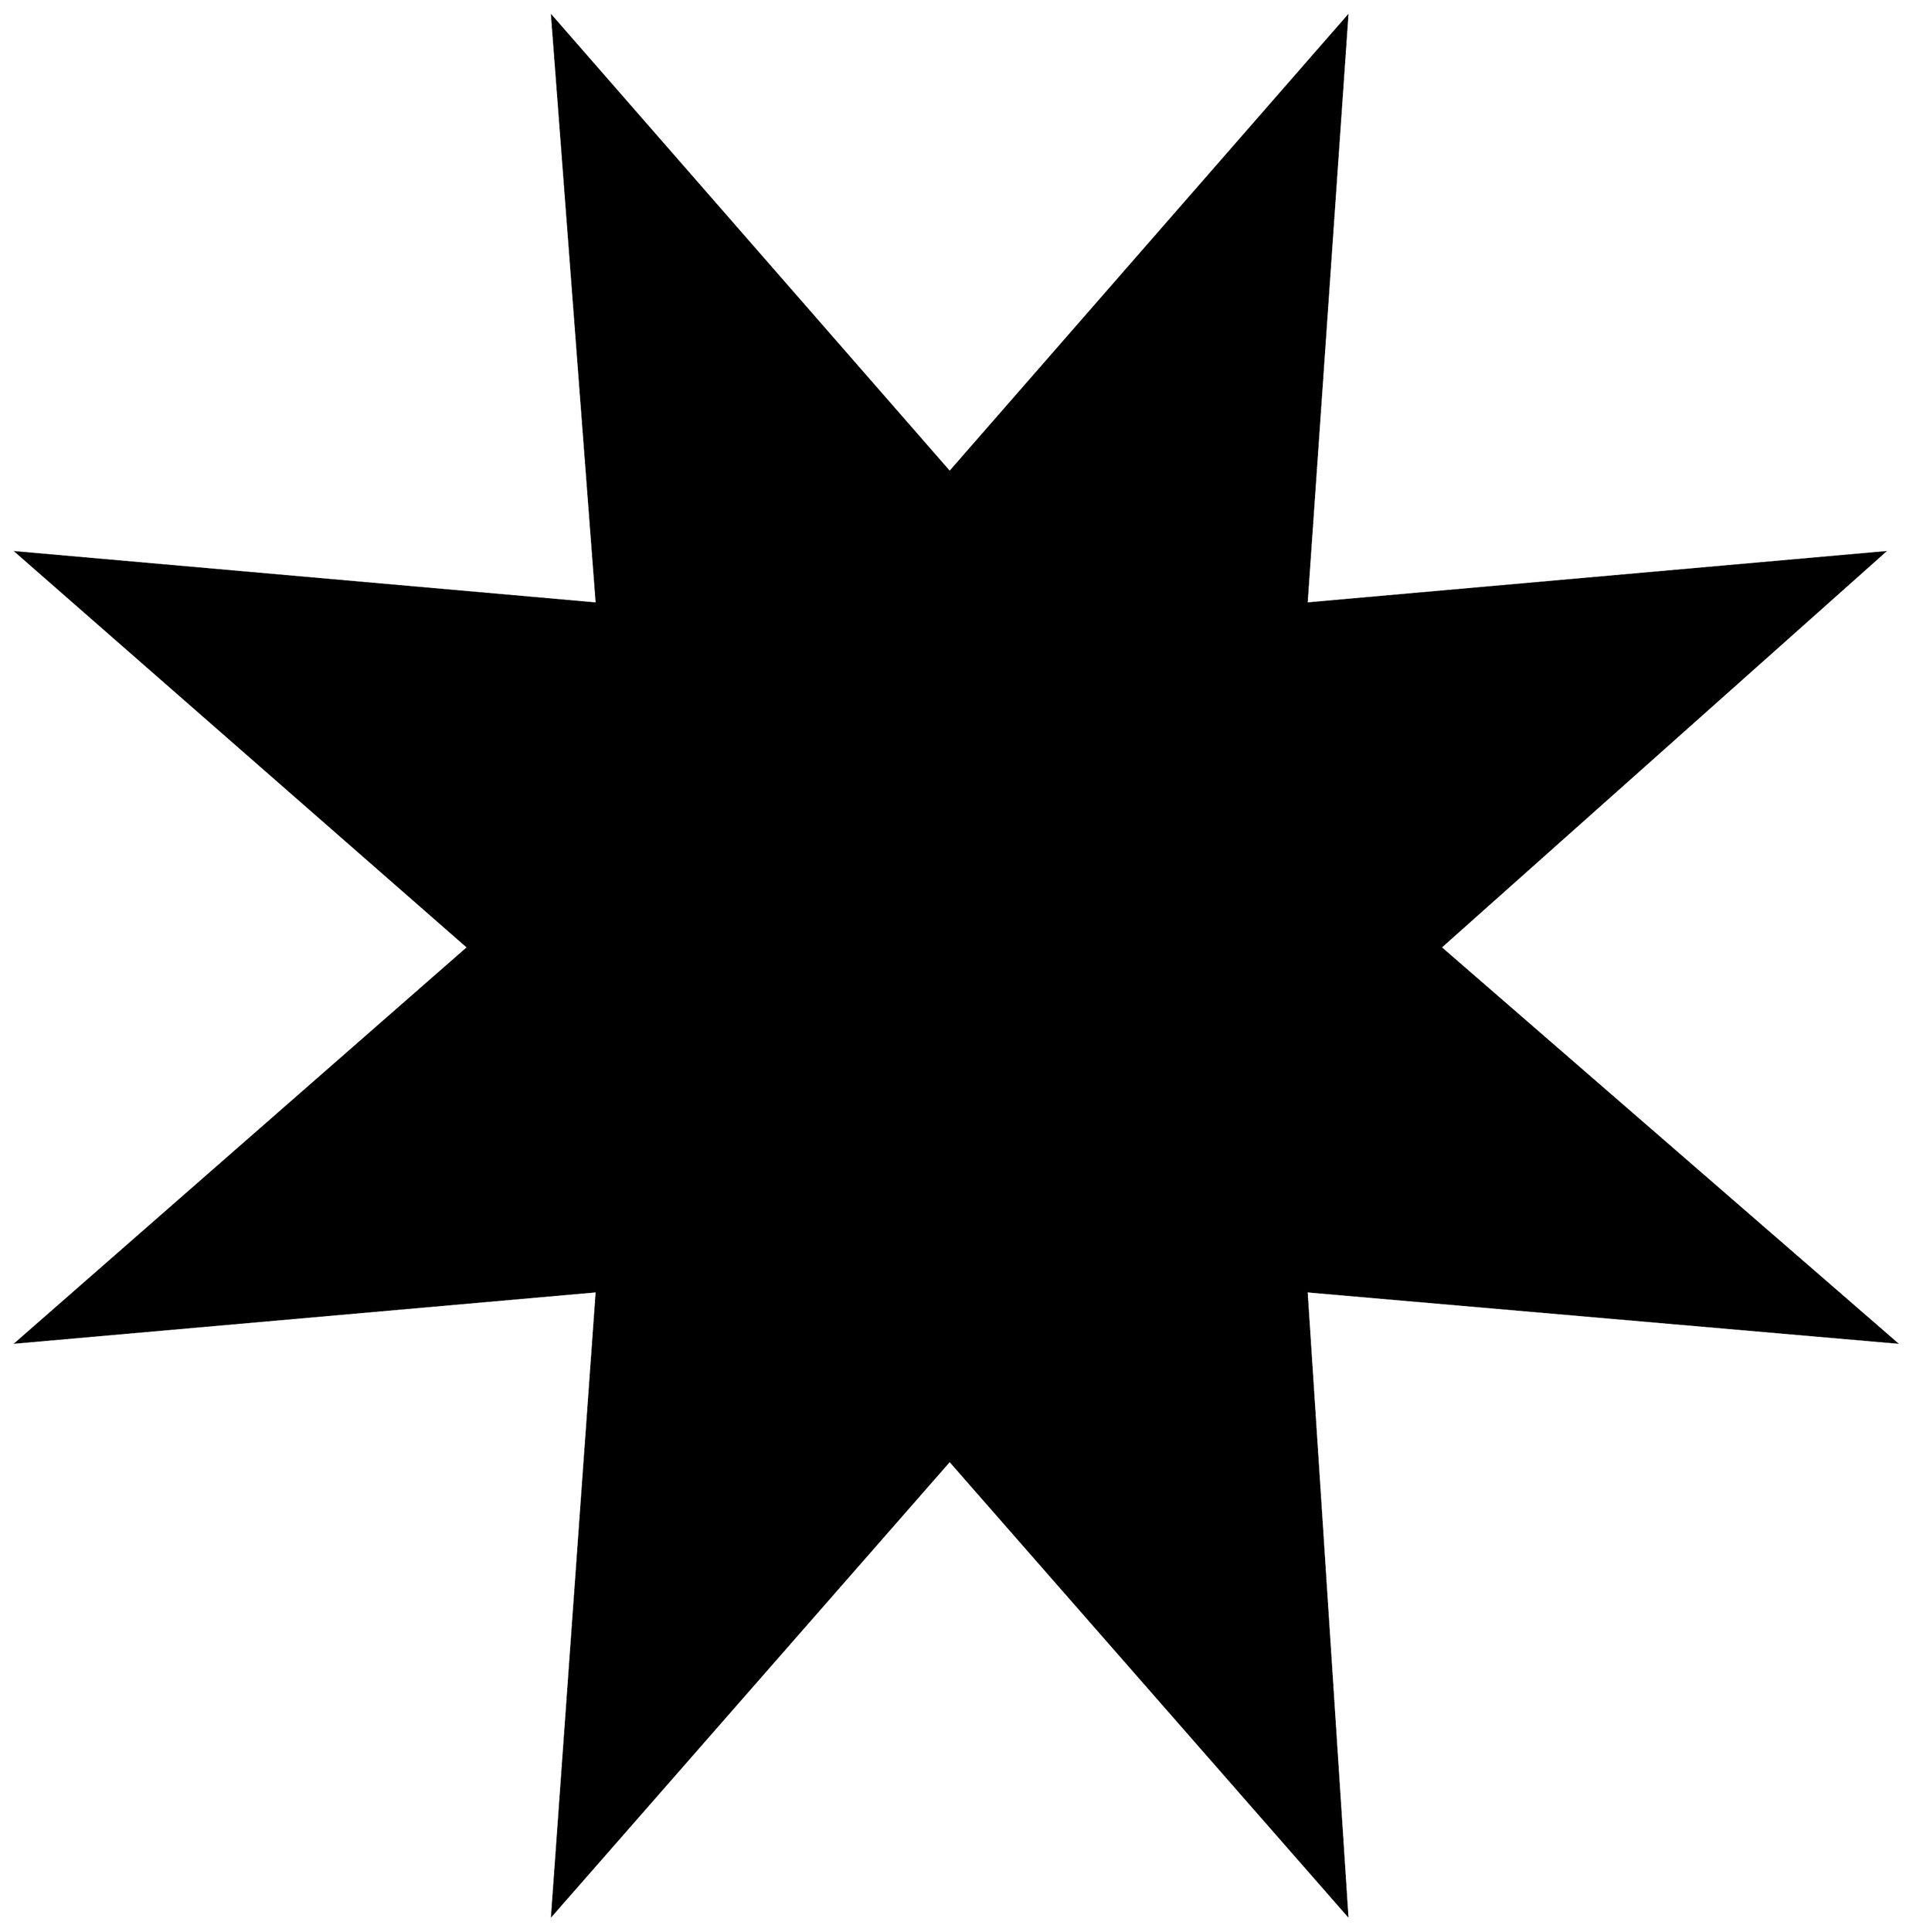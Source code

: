 


\begin{tikzpicture}[y=0.80pt, x=0.80pt, yscale=-1.0, xscale=1.0, inner sep=0pt, outer sep=0pt]
\begin{scope}[shift={(100.0,1833.0)},nonzero rule]
  \path[draw=.,fill=.,line width=1.600pt] (1532.0,-422.0) --
    (1083.0,-461.0) -- (1114.0,14.0) -- (811.0,-332.0) --
    (508.0,14.0) -- (542.0,-461.0) -- (100.0,-422.0) --
    (444.0,-723.0) -- (100.0,-1024.0) -- (542.0,-985.0) --
    (508.0,-1432.0) -- (811.0,-1085.0) -- (1114.0,-1432.0) --
    (1083.0,-985.0) -- (1523.0,-1024.0) -- (1185.0,-723.0) --
    (1532.0,-422.0) -- cycle;
\end{scope}

\end{tikzpicture}

